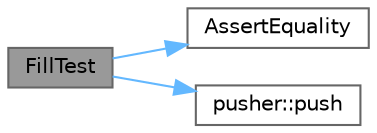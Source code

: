 digraph "FillTest"
{
 // LATEX_PDF_SIZE
  bgcolor="transparent";
  edge [fontname=Helvetica,fontsize=10,labelfontname=Helvetica,labelfontsize=10];
  node [fontname=Helvetica,fontsize=10,shape=box,height=0.2,width=0.4];
  rankdir="LR";
  Node1 [id="Node000001",label="FillTest",height=0.2,width=0.4,color="gray40", fillcolor="grey60", style="filled", fontcolor="black",tooltip=" "];
  Node1 -> Node2 [id="edge1_Node000001_Node000002",color="steelblue1",style="solid",tooltip=" "];
  Node2 [id="Node000002",label="AssertEquality",height=0.2,width=0.4,color="grey40", fillcolor="white", style="filled",URL="$test__concurrent__queue_8cpp.html#ac001c44218c118df21c75f1e0dad5b4d",tooltip=" "];
  Node1 -> Node3 [id="edge2_Node000001_Node000003",color="steelblue1",style="solid",tooltip=" "];
  Node3 [id="Node000003",label="pusher::push",height=0.2,width=0.4,color="grey40", fillcolor="white", style="filled",URL="$structpusher.html#a425ef9c25db81425e1f91f672ed42f3b",tooltip=" "];
}
